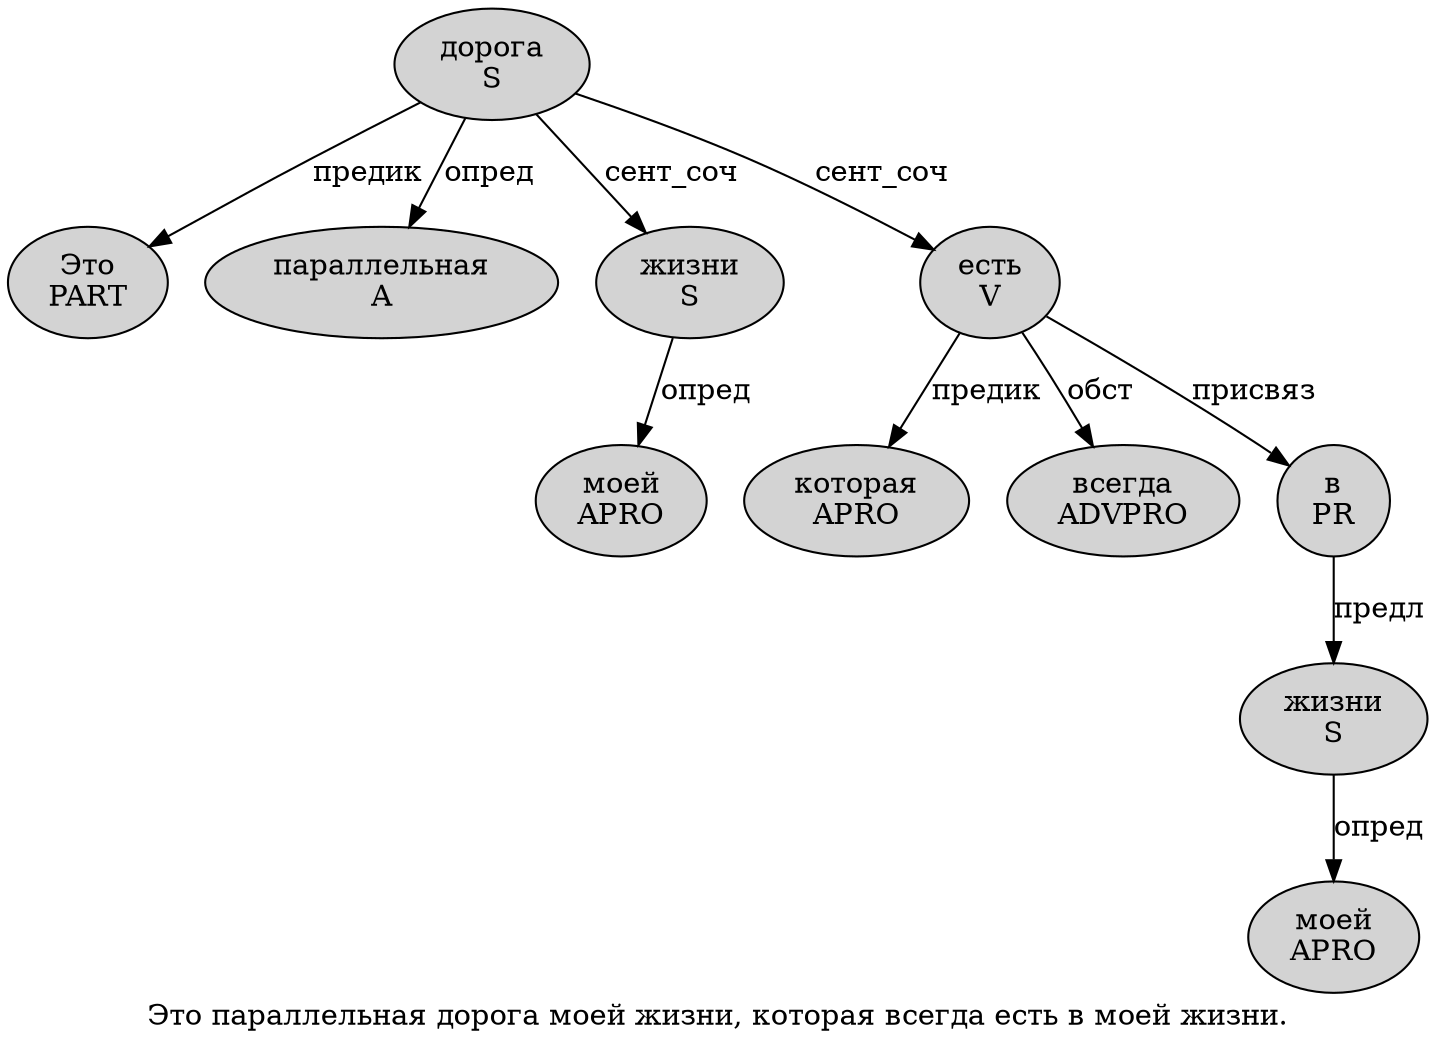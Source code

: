 digraph SENTENCE_920 {
	graph [label="Это параллельная дорога моей жизни, которая всегда есть в моей жизни."]
	node [style=filled]
		0 [label="Это
PART" color="" fillcolor=lightgray penwidth=1 shape=ellipse]
		1 [label="параллельная
A" color="" fillcolor=lightgray penwidth=1 shape=ellipse]
		2 [label="дорога
S" color="" fillcolor=lightgray penwidth=1 shape=ellipse]
		3 [label="моей
APRO" color="" fillcolor=lightgray penwidth=1 shape=ellipse]
		4 [label="жизни
S" color="" fillcolor=lightgray penwidth=1 shape=ellipse]
		6 [label="которая
APRO" color="" fillcolor=lightgray penwidth=1 shape=ellipse]
		7 [label="всегда
ADVPRO" color="" fillcolor=lightgray penwidth=1 shape=ellipse]
		8 [label="есть
V" color="" fillcolor=lightgray penwidth=1 shape=ellipse]
		9 [label="в
PR" color="" fillcolor=lightgray penwidth=1 shape=ellipse]
		10 [label="моей
APRO" color="" fillcolor=lightgray penwidth=1 shape=ellipse]
		11 [label="жизни
S" color="" fillcolor=lightgray penwidth=1 shape=ellipse]
			4 -> 3 [label="опред"]
			9 -> 11 [label="предл"]
			11 -> 10 [label="опред"]
			2 -> 0 [label="предик"]
			2 -> 1 [label="опред"]
			2 -> 4 [label="сент_соч"]
			2 -> 8 [label="сент_соч"]
			8 -> 6 [label="предик"]
			8 -> 7 [label="обст"]
			8 -> 9 [label="присвяз"]
}